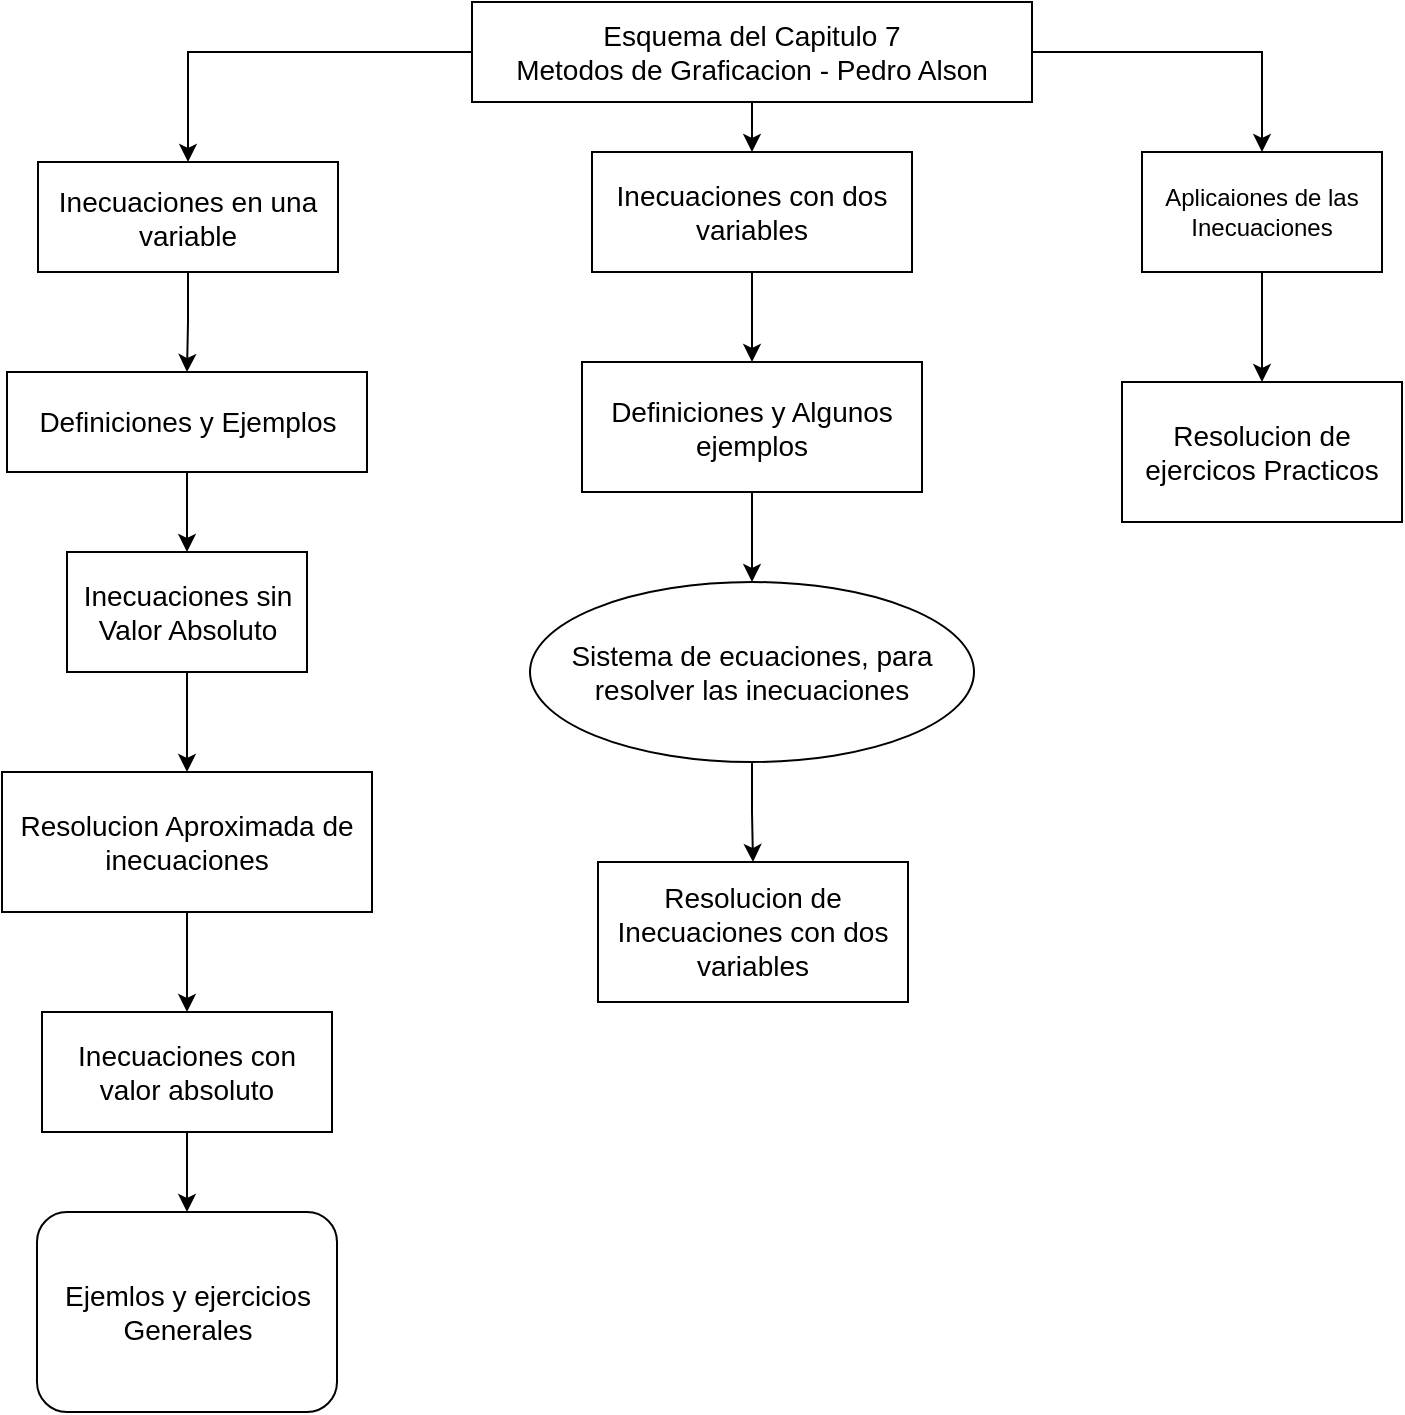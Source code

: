 <mxfile version="26.1.1">
  <diagram name="Page-1" id="3AyVMmp76hwWcoCmLLa8">
    <mxGraphModel dx="1434" dy="749" grid="1" gridSize="10" guides="1" tooltips="1" connect="1" arrows="1" fold="1" page="1" pageScale="1" pageWidth="850" pageHeight="1100" math="0" shadow="0">
      <root>
        <mxCell id="0" />
        <mxCell id="1" parent="0" />
        <mxCell id="MkOw1DYcNHuiIUs4hIeb-15" style="edgeStyle=orthogonalEdgeStyle;rounded=0;orthogonalLoop=1;jettySize=auto;html=1;exitX=0.5;exitY=1;exitDx=0;exitDy=0;entryX=0.5;entryY=0;entryDx=0;entryDy=0;" parent="1" source="MkOw1DYcNHuiIUs4hIeb-1" target="MkOw1DYcNHuiIUs4hIeb-14" edge="1">
          <mxGeometry relative="1" as="geometry" />
        </mxCell>
        <mxCell id="MkOw1DYcNHuiIUs4hIeb-24" style="edgeStyle=orthogonalEdgeStyle;rounded=0;orthogonalLoop=1;jettySize=auto;html=1;exitX=1;exitY=0.5;exitDx=0;exitDy=0;entryX=0.5;entryY=0;entryDx=0;entryDy=0;" parent="1" source="MkOw1DYcNHuiIUs4hIeb-1" target="MkOw1DYcNHuiIUs4hIeb-23" edge="1">
          <mxGeometry relative="1" as="geometry" />
        </mxCell>
        <mxCell id="MkOw1DYcNHuiIUs4hIeb-31" style="edgeStyle=orthogonalEdgeStyle;rounded=0;orthogonalLoop=1;jettySize=auto;html=1;exitX=0;exitY=0.5;exitDx=0;exitDy=0;entryX=0.5;entryY=0;entryDx=0;entryDy=0;" parent="1" source="MkOw1DYcNHuiIUs4hIeb-1" target="MkOw1DYcNHuiIUs4hIeb-29" edge="1">
          <mxGeometry relative="1" as="geometry" />
        </mxCell>
        <mxCell id="MkOw1DYcNHuiIUs4hIeb-1" value="&lt;div&gt;&lt;font style=&quot;font-size: 14px;&quot;&gt;Esquema del Capitulo 7&lt;/font&gt;&lt;/div&gt;&lt;div&gt;&lt;font style=&quot;font-size: 14px;&quot;&gt;Metodos de Graficacion - Pedro Alson&lt;/font&gt;&lt;br&gt;&lt;/div&gt;" style="rounded=0;whiteSpace=wrap;html=1;" parent="1" vertex="1">
          <mxGeometry x="285" y="20" width="280" height="50" as="geometry" />
        </mxCell>
        <mxCell id="MkOw1DYcNHuiIUs4hIeb-26" style="edgeStyle=orthogonalEdgeStyle;rounded=0;orthogonalLoop=1;jettySize=auto;html=1;exitX=0.5;exitY=1;exitDx=0;exitDy=0;" parent="1" source="MkOw1DYcNHuiIUs4hIeb-2" target="MkOw1DYcNHuiIUs4hIeb-25" edge="1">
          <mxGeometry relative="1" as="geometry" />
        </mxCell>
        <mxCell id="MkOw1DYcNHuiIUs4hIeb-2" value="&lt;font style=&quot;font-size: 14px;&quot;&gt;Definiciones y Ejemplos&lt;/font&gt;" style="rounded=0;whiteSpace=wrap;html=1;" parent="1" vertex="1">
          <mxGeometry x="52.5" y="205" width="180" height="50" as="geometry" />
        </mxCell>
        <mxCell id="MkOw1DYcNHuiIUs4hIeb-10" style="edgeStyle=orthogonalEdgeStyle;rounded=0;orthogonalLoop=1;jettySize=auto;html=1;exitX=0.5;exitY=1;exitDx=0;exitDy=0;" parent="1" source="MkOw1DYcNHuiIUs4hIeb-6" target="MkOw1DYcNHuiIUs4hIeb-9" edge="1">
          <mxGeometry relative="1" as="geometry" />
        </mxCell>
        <mxCell id="MkOw1DYcNHuiIUs4hIeb-6" value="&lt;font style=&quot;font-size: 14px;&quot;&gt;Resolucion Aproximada de inecuaciones&lt;/font&gt;" style="rounded=0;whiteSpace=wrap;html=1;" parent="1" vertex="1">
          <mxGeometry x="50" y="405" width="185" height="70" as="geometry" />
        </mxCell>
        <mxCell id="MkOw1DYcNHuiIUs4hIeb-13" style="edgeStyle=orthogonalEdgeStyle;rounded=0;orthogonalLoop=1;jettySize=auto;html=1;exitX=0.5;exitY=1;exitDx=0;exitDy=0;entryX=0.5;entryY=0;entryDx=0;entryDy=0;" parent="1" source="MkOw1DYcNHuiIUs4hIeb-9" target="MkOw1DYcNHuiIUs4hIeb-12" edge="1">
          <mxGeometry relative="1" as="geometry" />
        </mxCell>
        <mxCell id="MkOw1DYcNHuiIUs4hIeb-9" value="&lt;font style=&quot;font-size: 14px;&quot;&gt;Inecuaciones con valor absoluto&lt;/font&gt;" style="rounded=0;whiteSpace=wrap;html=1;" parent="1" vertex="1">
          <mxGeometry x="70" y="525" width="145" height="60" as="geometry" />
        </mxCell>
        <mxCell id="MkOw1DYcNHuiIUs4hIeb-12" value="&lt;font style=&quot;font-size: 14px;&quot;&gt;Ejemlos y ejercicios Generales&lt;/font&gt;" style="rounded=1;whiteSpace=wrap;html=1;" parent="1" vertex="1">
          <mxGeometry x="67.5" y="625" width="150" height="100" as="geometry" />
        </mxCell>
        <mxCell id="MkOw1DYcNHuiIUs4hIeb-17" style="edgeStyle=orthogonalEdgeStyle;rounded=0;orthogonalLoop=1;jettySize=auto;html=1;exitX=0.5;exitY=1;exitDx=0;exitDy=0;entryX=0.5;entryY=0;entryDx=0;entryDy=0;" parent="1" source="MkOw1DYcNHuiIUs4hIeb-14" target="MkOw1DYcNHuiIUs4hIeb-16" edge="1">
          <mxGeometry relative="1" as="geometry" />
        </mxCell>
        <mxCell id="MkOw1DYcNHuiIUs4hIeb-14" value="&lt;font style=&quot;font-size: 14px;&quot;&gt;Inecuaciones con dos variables&lt;/font&gt;" style="rounded=0;whiteSpace=wrap;html=1;" parent="1" vertex="1">
          <mxGeometry x="345" y="95" width="160" height="60" as="geometry" />
        </mxCell>
        <mxCell id="MkOw1DYcNHuiIUs4hIeb-20" style="edgeStyle=orthogonalEdgeStyle;rounded=0;orthogonalLoop=1;jettySize=auto;html=1;exitX=0.5;exitY=1;exitDx=0;exitDy=0;entryX=0.5;entryY=0;entryDx=0;entryDy=0;" parent="1" source="MkOw1DYcNHuiIUs4hIeb-16" target="MkOw1DYcNHuiIUs4hIeb-19" edge="1">
          <mxGeometry relative="1" as="geometry" />
        </mxCell>
        <mxCell id="MkOw1DYcNHuiIUs4hIeb-16" value="&lt;font style=&quot;font-size: 14px;&quot;&gt;Definiciones y Algunos ejemplos&lt;/font&gt;" style="rounded=0;whiteSpace=wrap;html=1;" parent="1" vertex="1">
          <mxGeometry x="340" y="200" width="170" height="65" as="geometry" />
        </mxCell>
        <mxCell id="MkOw1DYcNHuiIUs4hIeb-22" style="edgeStyle=orthogonalEdgeStyle;rounded=0;orthogonalLoop=1;jettySize=auto;html=1;exitX=0.5;exitY=1;exitDx=0;exitDy=0;" parent="1" source="MkOw1DYcNHuiIUs4hIeb-19" target="MkOw1DYcNHuiIUs4hIeb-21" edge="1">
          <mxGeometry relative="1" as="geometry" />
        </mxCell>
        <mxCell id="MkOw1DYcNHuiIUs4hIeb-19" value="&lt;font style=&quot;font-size: 14px;&quot;&gt;Sistema de ecuaciones, para resolver las inecuaciones&lt;/font&gt;" style="ellipse;whiteSpace=wrap;html=1;" parent="1" vertex="1">
          <mxGeometry x="314" y="310" width="222" height="90" as="geometry" />
        </mxCell>
        <mxCell id="MkOw1DYcNHuiIUs4hIeb-21" value="&lt;font style=&quot;font-size: 14px;&quot;&gt;Resolucion de Inecuaciones con dos variables&lt;/font&gt;" style="rounded=0;whiteSpace=wrap;html=1;" parent="1" vertex="1">
          <mxGeometry x="348" y="450" width="155" height="70" as="geometry" />
        </mxCell>
        <mxCell id="MkOw1DYcNHuiIUs4hIeb-32" style="edgeStyle=orthogonalEdgeStyle;rounded=0;orthogonalLoop=1;jettySize=auto;html=1;exitX=0.5;exitY=1;exitDx=0;exitDy=0;entryX=0.5;entryY=0;entryDx=0;entryDy=0;" parent="1" source="MkOw1DYcNHuiIUs4hIeb-23" target="MkOw1DYcNHuiIUs4hIeb-28" edge="1">
          <mxGeometry relative="1" as="geometry" />
        </mxCell>
        <mxCell id="MkOw1DYcNHuiIUs4hIeb-23" value="Aplicaiones de las Inecuaciones" style="rounded=0;whiteSpace=wrap;html=1;" parent="1" vertex="1">
          <mxGeometry x="620" y="95" width="120" height="60" as="geometry" />
        </mxCell>
        <mxCell id="MkOw1DYcNHuiIUs4hIeb-27" style="edgeStyle=orthogonalEdgeStyle;rounded=0;orthogonalLoop=1;jettySize=auto;html=1;exitX=0.5;exitY=1;exitDx=0;exitDy=0;entryX=0.5;entryY=0;entryDx=0;entryDy=0;" parent="1" source="MkOw1DYcNHuiIUs4hIeb-25" target="MkOw1DYcNHuiIUs4hIeb-6" edge="1">
          <mxGeometry relative="1" as="geometry" />
        </mxCell>
        <mxCell id="MkOw1DYcNHuiIUs4hIeb-25" value="&lt;font style=&quot;font-size: 14px;&quot;&gt;Inecuaciones sin Valor Absoluto&lt;/font&gt;" style="rounded=0;whiteSpace=wrap;html=1;" parent="1" vertex="1">
          <mxGeometry x="82.5" y="295" width="120" height="60" as="geometry" />
        </mxCell>
        <mxCell id="MkOw1DYcNHuiIUs4hIeb-28" value="&lt;font style=&quot;font-size: 14px;&quot;&gt;Resolucion de ejercicos Practicos&lt;/font&gt;" style="rounded=0;whiteSpace=wrap;html=1;" parent="1" vertex="1">
          <mxGeometry x="610" y="210" width="140" height="70" as="geometry" />
        </mxCell>
        <mxCell id="MkOw1DYcNHuiIUs4hIeb-30" style="edgeStyle=orthogonalEdgeStyle;rounded=0;orthogonalLoop=1;jettySize=auto;html=1;exitX=0.5;exitY=1;exitDx=0;exitDy=0;" parent="1" source="MkOw1DYcNHuiIUs4hIeb-29" target="MkOw1DYcNHuiIUs4hIeb-2" edge="1">
          <mxGeometry relative="1" as="geometry" />
        </mxCell>
        <mxCell id="MkOw1DYcNHuiIUs4hIeb-29" value="&lt;font style=&quot;font-size: 14px;&quot;&gt;Inecuaciones en una variable&lt;/font&gt;" style="rounded=0;whiteSpace=wrap;html=1;" parent="1" vertex="1">
          <mxGeometry x="68" y="100" width="150" height="55" as="geometry" />
        </mxCell>
      </root>
    </mxGraphModel>
  </diagram>
</mxfile>
